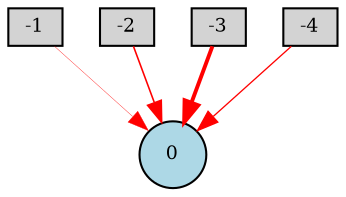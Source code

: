 digraph {
	node [fontsize=9 height=0.2 shape=circle width=0.2]
	-1 [fillcolor=lightgray shape=box style=filled]
	-2 [fillcolor=lightgray shape=box style=filled]
	-3 [fillcolor=lightgray shape=box style=filled]
	-4 [fillcolor=lightgray shape=box style=filled]
	0 [fillcolor=lightblue style=filled]
	-2 -> 0 [color=red penwidth=0.7657063092666178 style=solid]
	-1 -> 0 [color=red penwidth=0.17530128146050772 style=solid]
	-3 -> 0 [color=red penwidth=1.8787553624603242 style=solid]
	-4 -> 0 [color=red penwidth=0.6289104776925156 style=solid]
}
